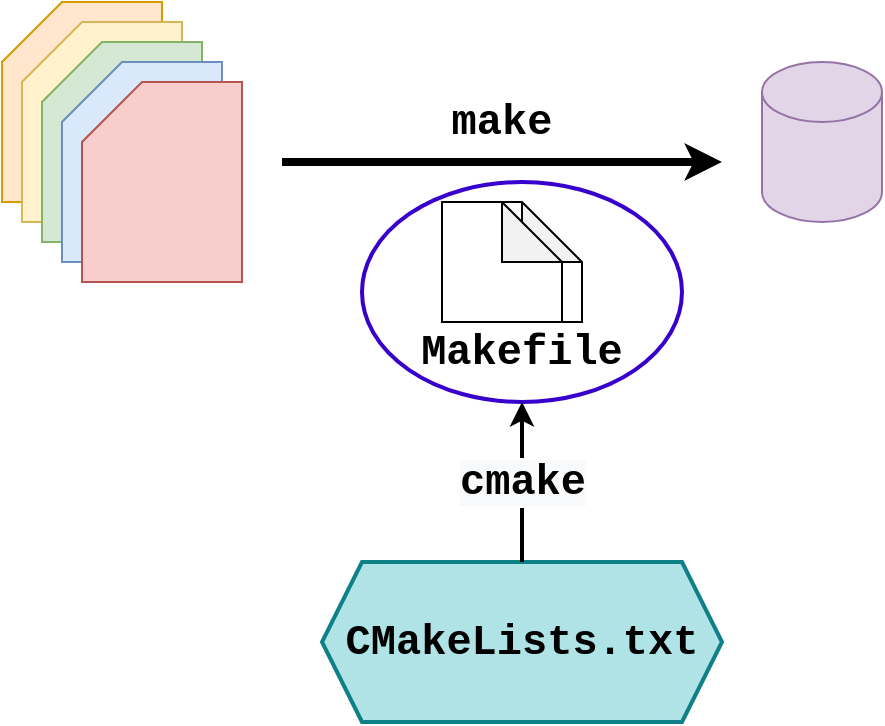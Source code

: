 <mxfile version="13.10.9" type="github">
  <diagram id="INKjwyb-vYpEfY8y4Dvn" name="Page-1">
    <mxGraphModel dx="1008" dy="858" grid="1" gridSize="10" guides="1" tooltips="1" connect="1" arrows="1" fold="1" page="1" pageScale="1" pageWidth="850" pageHeight="1100" math="0" shadow="0">
      <root>
        <mxCell id="0" />
        <mxCell id="1" parent="0" />
        <mxCell id="BVUqEI3EaJjl4weDqBMo-31" value="" style="shape=hexagon;perimeter=hexagonPerimeter2;whiteSpace=wrap;html=1;fixedSize=1;strokeWidth=2;fillColor=#b0e3e6;strokeColor=#0e8088;" vertex="1" parent="1">
          <mxGeometry x="300" y="430" width="200" height="80" as="geometry" />
        </mxCell>
        <mxCell id="BVUqEI3EaJjl4weDqBMo-24" value="" style="ellipse;whiteSpace=wrap;html=1;strokeColor=#3700CC;fontColor=#ffffff;fillColor=none;strokeWidth=2;" vertex="1" parent="1">
          <mxGeometry x="320" y="240" width="160" height="110" as="geometry" />
        </mxCell>
        <mxCell id="BVUqEI3EaJjl4weDqBMo-1" value="" style="shape=card;whiteSpace=wrap;html=1;fillColor=#ffe6cc;strokeColor=#d79b00;" vertex="1" parent="1">
          <mxGeometry x="140" y="150" width="80" height="100" as="geometry" />
        </mxCell>
        <mxCell id="BVUqEI3EaJjl4weDqBMo-2" value="" style="shape=card;whiteSpace=wrap;html=1;fillColor=#fff2cc;strokeColor=#d6b656;" vertex="1" parent="1">
          <mxGeometry x="150" y="160" width="80" height="100" as="geometry" />
        </mxCell>
        <mxCell id="BVUqEI3EaJjl4weDqBMo-3" value="" style="shape=card;whiteSpace=wrap;html=1;fillColor=#d5e8d4;strokeColor=#82b366;" vertex="1" parent="1">
          <mxGeometry x="160" y="170" width="80" height="100" as="geometry" />
        </mxCell>
        <mxCell id="BVUqEI3EaJjl4weDqBMo-4" value="" style="shape=card;whiteSpace=wrap;html=1;fillColor=#dae8fc;strokeColor=#6c8ebf;" vertex="1" parent="1">
          <mxGeometry x="170" y="180" width="80" height="100" as="geometry" />
        </mxCell>
        <mxCell id="BVUqEI3EaJjl4weDqBMo-5" value="" style="shape=card;whiteSpace=wrap;html=1;fillColor=#f8cecc;strokeColor=#b85450;" vertex="1" parent="1">
          <mxGeometry x="180" y="190" width="80" height="100" as="geometry" />
        </mxCell>
        <mxCell id="BVUqEI3EaJjl4weDqBMo-11" value="" style="shape=note;whiteSpace=wrap;html=1;backgroundOutline=1;darkOpacity=0.05;" vertex="1" parent="1">
          <mxGeometry x="370" y="250" width="60" height="60" as="geometry" />
        </mxCell>
        <mxCell id="BVUqEI3EaJjl4weDqBMo-17" value="" style="shape=note;whiteSpace=wrap;html=1;backgroundOutline=1;darkOpacity=0.05;" vertex="1" parent="1">
          <mxGeometry x="360" y="250" width="60" height="60" as="geometry" />
        </mxCell>
        <mxCell id="BVUqEI3EaJjl4weDqBMo-20" value="" style="shape=cylinder3;whiteSpace=wrap;html=1;boundedLbl=1;backgroundOutline=1;size=15;fillColor=#e1d5e7;strokeColor=#9673a6;" vertex="1" parent="1">
          <mxGeometry x="520" y="180" width="60" height="80" as="geometry" />
        </mxCell>
        <mxCell id="BVUqEI3EaJjl4weDqBMo-21" value="" style="endArrow=classic;html=1;strokeWidth=4;" edge="1" parent="1">
          <mxGeometry width="50" height="50" relative="1" as="geometry">
            <mxPoint x="280" y="230" as="sourcePoint" />
            <mxPoint x="500" y="230" as="targetPoint" />
          </mxGeometry>
        </mxCell>
        <mxCell id="BVUqEI3EaJjl4weDqBMo-22" value="&lt;font face=&quot;Courier New&quot; style=&quot;font-size: 21px&quot;&gt;&lt;b&gt;make&lt;/b&gt;&lt;/font&gt;" style="text;html=1;strokeColor=none;fillColor=none;align=center;verticalAlign=middle;whiteSpace=wrap;rounded=0;" vertex="1" parent="1">
          <mxGeometry x="350" y="200" width="80" height="20" as="geometry" />
        </mxCell>
        <mxCell id="BVUqEI3EaJjl4weDqBMo-23" value="&lt;font face=&quot;Courier New&quot; style=&quot;font-size: 21px&quot;&gt;&lt;b&gt;Makefile&lt;/b&gt;&lt;/font&gt;" style="text;html=1;strokeColor=none;fillColor=none;align=center;verticalAlign=middle;whiteSpace=wrap;rounded=0;" vertex="1" parent="1">
          <mxGeometry x="340" y="320" width="120" height="10" as="geometry" />
        </mxCell>
        <mxCell id="BVUqEI3EaJjl4weDqBMo-27" value="&lt;font face=&quot;Courier New&quot; style=&quot;font-size: 21px&quot;&gt;&lt;b&gt;CMakeLists.txt&lt;/b&gt;&lt;/font&gt;" style="text;html=1;strokeColor=none;fillColor=none;align=center;verticalAlign=middle;whiteSpace=wrap;rounded=0;" vertex="1" parent="1">
          <mxGeometry x="340" y="465" width="120" height="10" as="geometry" />
        </mxCell>
        <mxCell id="BVUqEI3EaJjl4weDqBMo-33" value="" style="endArrow=classic;html=1;strokeWidth=2;entryX=0.5;entryY=1;entryDx=0;entryDy=0;" edge="1" parent="1" target="BVUqEI3EaJjl4weDqBMo-24">
          <mxGeometry width="50" height="50" relative="1" as="geometry">
            <mxPoint x="400" y="430" as="sourcePoint" />
            <mxPoint x="450" y="380" as="targetPoint" />
          </mxGeometry>
        </mxCell>
        <mxCell id="BVUqEI3EaJjl4weDqBMo-34" value="&lt;b style=&quot;font-family: &amp;#34;courier new&amp;#34; ; font-size: 21px ; background-color: rgb(248 , 249 , 250)&quot;&gt;cmake&lt;/b&gt;" style="edgeLabel;html=1;align=center;verticalAlign=middle;resizable=0;points=[];" vertex="1" connectable="0" parent="BVUqEI3EaJjl4weDqBMo-33">
          <mxGeometry x="0.425" y="-1" relative="1" as="geometry">
            <mxPoint x="-1" y="17" as="offset" />
          </mxGeometry>
        </mxCell>
      </root>
    </mxGraphModel>
  </diagram>
</mxfile>
